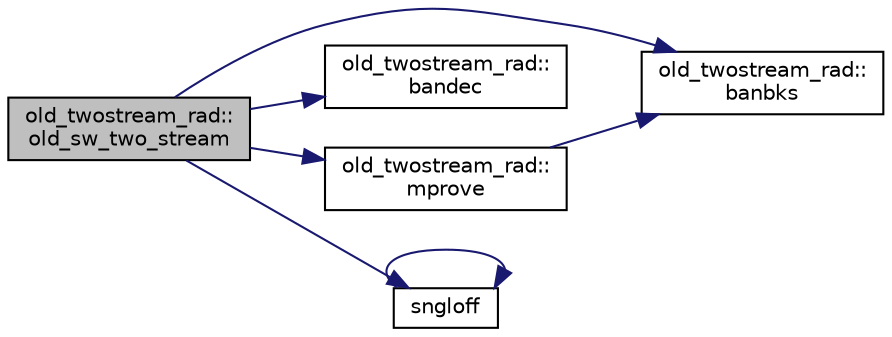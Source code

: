 digraph "old_twostream_rad::old_sw_two_stream"
{
 // LATEX_PDF_SIZE
  edge [fontname="Helvetica",fontsize="10",labelfontname="Helvetica",labelfontsize="10"];
  node [fontname="Helvetica",fontsize="10",shape=record];
  rankdir="LR";
  Node1 [label="old_twostream_rad::\lold_sw_two_stream",height=0.2,width=0.4,color="black", fillcolor="grey75", style="filled", fontcolor="black",tooltip=" "];
  Node1 -> Node2 [color="midnightblue",fontsize="10",style="solid",fontname="Helvetica"];
  Node2 [label="old_twostream_rad::\lbanbks",height=0.2,width=0.4,color="black", fillcolor="white", style="filled",URL="$namespaceold__twostream__rad.html#aab9dcdfc54e299b2e0547795db2b9373",tooltip=" "];
  Node1 -> Node3 [color="midnightblue",fontsize="10",style="solid",fontname="Helvetica"];
  Node3 [label="old_twostream_rad::\lbandec",height=0.2,width=0.4,color="black", fillcolor="white", style="filled",URL="$namespaceold__twostream__rad.html#a6215c4cc4d88118d1290b065e38e4565",tooltip=" "];
  Node1 -> Node4 [color="midnightblue",fontsize="10",style="solid",fontname="Helvetica"];
  Node4 [label="old_twostream_rad::\lmprove",height=0.2,width=0.4,color="black", fillcolor="white", style="filled",URL="$namespaceold__twostream__rad.html#a71b6d9880907325d836e43dbcef240c2",tooltip=" "];
  Node4 -> Node2 [color="midnightblue",fontsize="10",style="solid",fontname="Helvetica"];
  Node1 -> Node5 [color="midnightblue",fontsize="10",style="solid",fontname="Helvetica"];
  Node5 [label="sngloff",height=0.2,width=0.4,color="black", fillcolor="white", style="filled",URL="$numutils_8f90.html#a97ff3973394dba1b9534e055e358de97",tooltip=" "];
  Node5 -> Node5 [color="midnightblue",fontsize="10",style="solid",fontname="Helvetica"];
}
